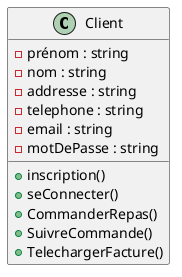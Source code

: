@startuml Client


Class Client {
    - prénom : string
    - nom : string
    - addresse : string
    - telephone : string
    - email : string
    - motDePasse : string
    
    + inscription()
    + seConnecter()
    + CommanderRepas()
    + SuivreCommande()
    + TelechargerFacture()
}

@enduml


